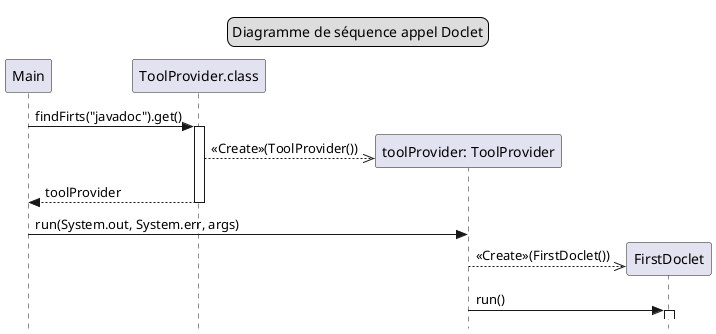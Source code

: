 @startuml
'https://plantuml.com/sequence-diagram
skinparam style strictuml

legend top
Diagramme de séquence appel Doclet
end legend


participant "Main" as main
participant "ToolProvider.class" as class
participant "toolProvider: ToolProvider" as toolprovider
participant "FirstDoclet" as doclet



main -> class++: findFirts("javadoc").get()
class -->> toolprovider**: <<Create>>(ToolProvider())
return toolProvider

main -> toolprovider: run(System.out, System.err, args)
toolprovider -->> doclet**: <<Create>>(FirstDoclet())
toolprovider -> doclet++: run()




@enduml

